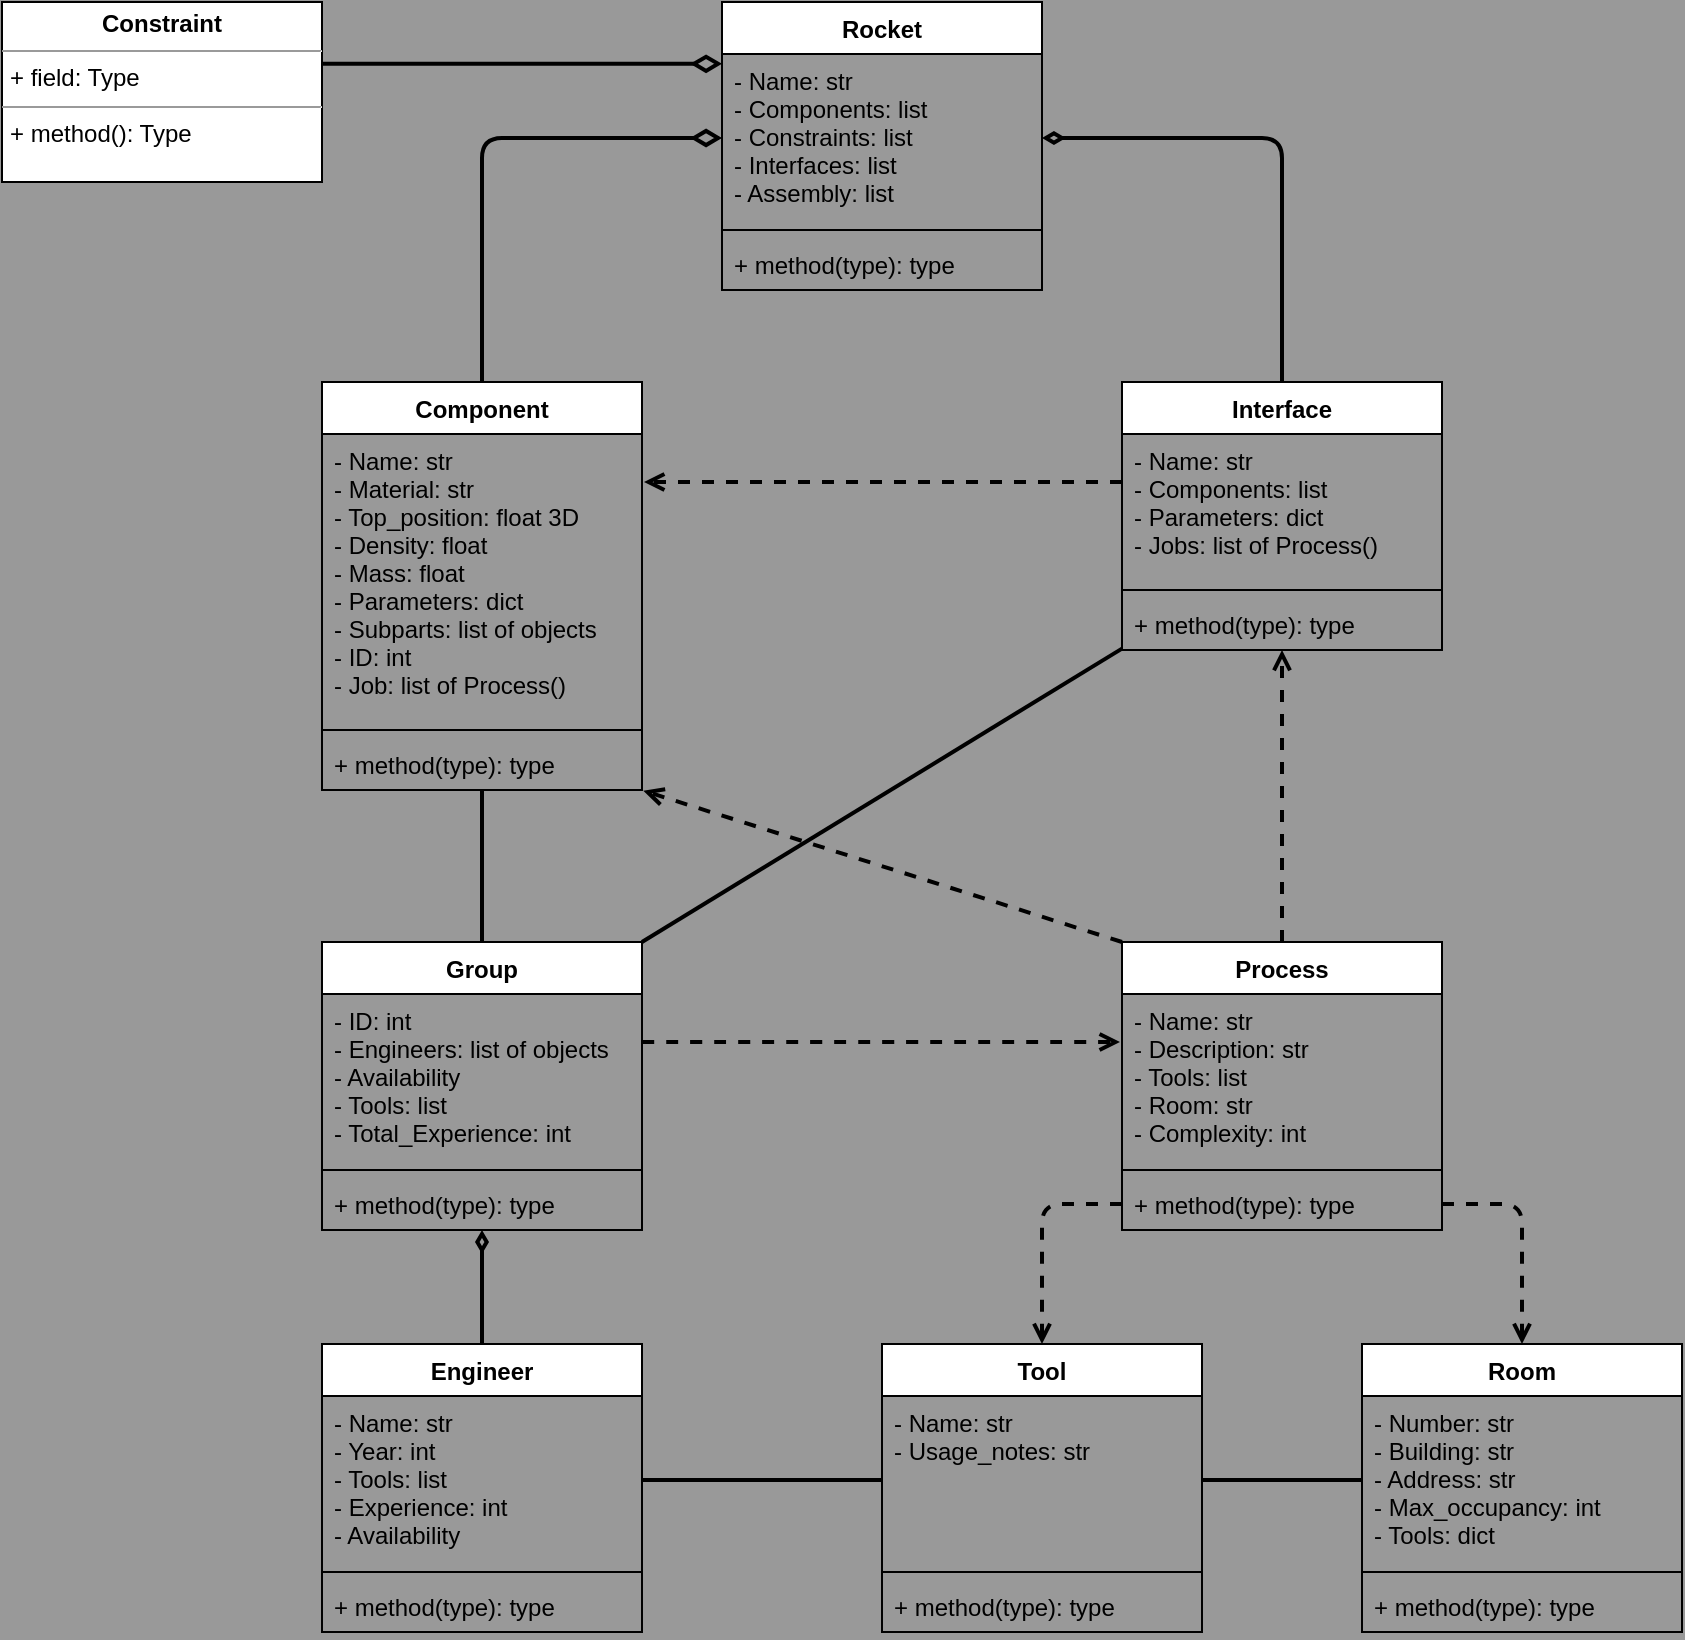 <mxfile>
    <diagram id="C5RBs43oDa-KdzZeNtuy" name="Page-1">
        <mxGraphModel dx="1416" dy="644" grid="1" gridSize="10" guides="1" tooltips="1" connect="1" arrows="1" fold="1" page="1" pageScale="1" pageWidth="4681" pageHeight="3300" background="#999999" math="0" shadow="0">
            <root>
                <mxCell id="WIyWlLk6GJQsqaUBKTNV-0"/>
                <mxCell id="WIyWlLk6GJQsqaUBKTNV-1" parent="WIyWlLk6GJQsqaUBKTNV-0"/>
                <mxCell id="fqcewuSSMCK2G5kB7QlD-0" value="Rocket" style="swimlane;fontStyle=1;align=center;verticalAlign=top;childLayout=stackLayout;horizontal=1;startSize=26;horizontalStack=0;resizeParent=1;resizeParentMax=0;resizeLast=0;collapsible=1;marginBottom=0;" parent="WIyWlLk6GJQsqaUBKTNV-1" vertex="1">
                    <mxGeometry x="920" y="370" width="160" height="144" as="geometry"/>
                </mxCell>
                <mxCell id="fqcewuSSMCK2G5kB7QlD-1" value="- Name: str&#10;- Components: list&#10;- Constraints: list&#10;- Interfaces: list&#10;- Assembly: list" style="text;align=left;verticalAlign=top;spacingLeft=4;spacingRight=4;overflow=hidden;rotatable=0;points=[[0,0.5],[1,0.5]];portConstraint=eastwest;" parent="fqcewuSSMCK2G5kB7QlD-0" vertex="1">
                    <mxGeometry y="26" width="160" height="84" as="geometry"/>
                </mxCell>
                <mxCell id="fqcewuSSMCK2G5kB7QlD-2" value="" style="line;strokeWidth=1;fillColor=none;align=left;verticalAlign=middle;spacingTop=-1;spacingLeft=3;spacingRight=3;rotatable=0;labelPosition=right;points=[];portConstraint=eastwest;" parent="fqcewuSSMCK2G5kB7QlD-0" vertex="1">
                    <mxGeometry y="110" width="160" height="8" as="geometry"/>
                </mxCell>
                <mxCell id="fqcewuSSMCK2G5kB7QlD-3" value="+ method(type): type" style="text;align=left;verticalAlign=top;spacingLeft=4;spacingRight=4;overflow=hidden;rotatable=0;points=[[0,0.5],[1,0.5]];portConstraint=eastwest;" parent="fqcewuSSMCK2G5kB7QlD-0" vertex="1">
                    <mxGeometry y="118" width="160" height="26" as="geometry"/>
                </mxCell>
                <mxCell id="fqcewuSSMCK2G5kB7QlD-42" style="edgeStyle=orthogonalEdgeStyle;rounded=1;orthogonalLoop=1;jettySize=auto;html=1;entryX=0;entryY=0.5;entryDx=0;entryDy=0;endArrow=diamondThin;endFill=0;strokeWidth=2;endSize=10;" parent="WIyWlLk6GJQsqaUBKTNV-1" source="fqcewuSSMCK2G5kB7QlD-13" target="fqcewuSSMCK2G5kB7QlD-1" edge="1">
                    <mxGeometry relative="1" as="geometry"/>
                </mxCell>
                <mxCell id="fqcewuSSMCK2G5kB7QlD-13" value="Component" style="swimlane;fontStyle=1;align=center;verticalAlign=top;childLayout=stackLayout;horizontal=1;startSize=26;horizontalStack=0;resizeParent=1;resizeParentMax=0;resizeLast=0;collapsible=1;marginBottom=0;" parent="WIyWlLk6GJQsqaUBKTNV-1" vertex="1">
                    <mxGeometry x="720" y="560" width="160" height="204" as="geometry"/>
                </mxCell>
                <mxCell id="fqcewuSSMCK2G5kB7QlD-14" value="- Name: str&#10;- Material: str&#10;- Top_position: float 3D&#10;- Density: float&#10;- Mass: float&#10;- Parameters: dict&#10;- Subparts: list of objects&#10;- ID: int&#10;- Job: list of Process()" style="text;strokeColor=none;fillColor=none;align=left;verticalAlign=top;spacingLeft=4;spacingRight=4;overflow=hidden;rotatable=0;points=[[0,0.5],[1,0.5]];portConstraint=eastwest;" parent="fqcewuSSMCK2G5kB7QlD-13" vertex="1">
                    <mxGeometry y="26" width="160" height="144" as="geometry"/>
                </mxCell>
                <mxCell id="fqcewuSSMCK2G5kB7QlD-15" value="" style="line;strokeWidth=1;fillColor=none;align=left;verticalAlign=middle;spacingTop=-1;spacingLeft=3;spacingRight=3;rotatable=0;labelPosition=right;points=[];portConstraint=eastwest;" parent="fqcewuSSMCK2G5kB7QlD-13" vertex="1">
                    <mxGeometry y="170" width="160" height="8" as="geometry"/>
                </mxCell>
                <mxCell id="fqcewuSSMCK2G5kB7QlD-16" value="+ method(type): type" style="text;strokeColor=none;fillColor=none;align=left;verticalAlign=top;spacingLeft=4;spacingRight=4;overflow=hidden;rotatable=0;points=[[0,0.5],[1,0.5]];portConstraint=eastwest;" parent="fqcewuSSMCK2G5kB7QlD-13" vertex="1">
                    <mxGeometry y="178" width="160" height="26" as="geometry"/>
                </mxCell>
                <mxCell id="fqcewuSSMCK2G5kB7QlD-43" style="edgeStyle=orthogonalEdgeStyle;rounded=1;orthogonalLoop=1;jettySize=auto;html=1;entryX=1;entryY=0.5;entryDx=0;entryDy=0;endArrow=diamondThin;endFill=0;strokeWidth=2;" parent="WIyWlLk6GJQsqaUBKTNV-1" source="fqcewuSSMCK2G5kB7QlD-17" target="fqcewuSSMCK2G5kB7QlD-1" edge="1">
                    <mxGeometry relative="1" as="geometry"/>
                </mxCell>
                <mxCell id="fqcewuSSMCK2G5kB7QlD-17" value="Interface" style="swimlane;fontStyle=1;align=center;verticalAlign=top;childLayout=stackLayout;horizontal=1;startSize=26;horizontalStack=0;resizeParent=1;resizeParentMax=0;resizeLast=0;collapsible=1;marginBottom=0;" parent="WIyWlLk6GJQsqaUBKTNV-1" vertex="1">
                    <mxGeometry x="1120" y="560" width="160" height="134" as="geometry"/>
                </mxCell>
                <mxCell id="fqcewuSSMCK2G5kB7QlD-18" value="- Name: str&#10;- Components: list&#10;- Parameters: dict&#10;- Jobs: list of Process()" style="text;strokeColor=none;fillColor=none;align=left;verticalAlign=top;spacingLeft=4;spacingRight=4;overflow=hidden;rotatable=0;points=[[0,0.5],[1,0.5]];portConstraint=eastwest;" parent="fqcewuSSMCK2G5kB7QlD-17" vertex="1">
                    <mxGeometry y="26" width="160" height="74" as="geometry"/>
                </mxCell>
                <mxCell id="fqcewuSSMCK2G5kB7QlD-19" value="" style="line;strokeWidth=1;fillColor=none;align=left;verticalAlign=middle;spacingTop=-1;spacingLeft=3;spacingRight=3;rotatable=0;labelPosition=right;points=[];portConstraint=eastwest;" parent="fqcewuSSMCK2G5kB7QlD-17" vertex="1">
                    <mxGeometry y="100" width="160" height="8" as="geometry"/>
                </mxCell>
                <mxCell id="fqcewuSSMCK2G5kB7QlD-20" value="+ method(type): type" style="text;strokeColor=none;fillColor=none;align=left;verticalAlign=top;spacingLeft=4;spacingRight=4;overflow=hidden;rotatable=0;points=[[0,0.5],[1,0.5]];portConstraint=eastwest;" parent="fqcewuSSMCK2G5kB7QlD-17" vertex="1">
                    <mxGeometry y="108" width="160" height="26" as="geometry"/>
                </mxCell>
                <mxCell id="fqcewuSSMCK2G5kB7QlD-21" value="Engineer" style="swimlane;fontStyle=1;align=center;verticalAlign=top;childLayout=stackLayout;horizontal=1;startSize=26;horizontalStack=0;resizeParent=1;resizeParentMax=0;resizeLast=0;collapsible=1;marginBottom=0;" parent="WIyWlLk6GJQsqaUBKTNV-1" vertex="1">
                    <mxGeometry x="720" y="1041" width="160" height="144" as="geometry"/>
                </mxCell>
                <mxCell id="fqcewuSSMCK2G5kB7QlD-22" value="- Name: str&#10;- Year: int&#10;- Tools: list&#10;- Experience: int&#10;- Availability" style="text;strokeColor=none;fillColor=none;align=left;verticalAlign=top;spacingLeft=4;spacingRight=4;overflow=hidden;rotatable=0;points=[[0,0.5],[1,0.5]];portConstraint=eastwest;" parent="fqcewuSSMCK2G5kB7QlD-21" vertex="1">
                    <mxGeometry y="26" width="160" height="84" as="geometry"/>
                </mxCell>
                <mxCell id="fqcewuSSMCK2G5kB7QlD-23" value="" style="line;strokeWidth=1;fillColor=none;align=left;verticalAlign=middle;spacingTop=-1;spacingLeft=3;spacingRight=3;rotatable=0;labelPosition=right;points=[];portConstraint=eastwest;" parent="fqcewuSSMCK2G5kB7QlD-21" vertex="1">
                    <mxGeometry y="110" width="160" height="8" as="geometry"/>
                </mxCell>
                <mxCell id="fqcewuSSMCK2G5kB7QlD-24" value="+ method(type): type" style="text;strokeColor=none;fillColor=none;align=left;verticalAlign=top;spacingLeft=4;spacingRight=4;overflow=hidden;rotatable=0;points=[[0,0.5],[1,0.5]];portConstraint=eastwest;" parent="fqcewuSSMCK2G5kB7QlD-21" vertex="1">
                    <mxGeometry y="118" width="160" height="26" as="geometry"/>
                </mxCell>
                <mxCell id="fqcewuSSMCK2G5kB7QlD-53" style="edgeStyle=orthogonalEdgeStyle;rounded=1;orthogonalLoop=1;jettySize=auto;html=1;endArrow=diamondThin;endFill=0;strokeWidth=2;exitX=0.5;exitY=0;exitDx=0;exitDy=0;" parent="WIyWlLk6GJQsqaUBKTNV-1" source="fqcewuSSMCK2G5kB7QlD-21" target="fqcewuSSMCK2G5kB7QlD-25" edge="1">
                    <mxGeometry relative="1" as="geometry"/>
                </mxCell>
                <mxCell id="fqcewuSSMCK2G5kB7QlD-56" style="edgeStyle=orthogonalEdgeStyle;rounded=1;orthogonalLoop=1;jettySize=auto;html=1;endArrow=none;endFill=0;strokeWidth=2;" parent="WIyWlLk6GJQsqaUBKTNV-1" source="fqcewuSSMCK2G5kB7QlD-25" edge="1">
                    <mxGeometry relative="1" as="geometry">
                        <mxPoint x="800" y="764" as="targetPoint"/>
                        <Array as="points">
                            <mxPoint x="800" y="764"/>
                        </Array>
                    </mxGeometry>
                </mxCell>
                <mxCell id="fqcewuSSMCK2G5kB7QlD-64" style="edgeStyle=orthogonalEdgeStyle;curved=1;orthogonalLoop=1;jettySize=auto;html=1;endArrow=open;endFill=0;strokeWidth=2;dashed=1;" parent="WIyWlLk6GJQsqaUBKTNV-1" source="fqcewuSSMCK2G5kB7QlD-25" edge="1">
                    <mxGeometry relative="1" as="geometry">
                        <mxPoint x="1119" y="890" as="targetPoint"/>
                        <Array as="points">
                            <mxPoint x="1060" y="890"/>
                            <mxPoint x="1060" y="890"/>
                        </Array>
                    </mxGeometry>
                </mxCell>
                <mxCell id="fqcewuSSMCK2G5kB7QlD-25" value="Group" style="swimlane;fontStyle=1;align=center;verticalAlign=top;childLayout=stackLayout;horizontal=1;startSize=26;horizontalStack=0;resizeParent=1;resizeParentMax=0;resizeLast=0;collapsible=1;marginBottom=0;" parent="WIyWlLk6GJQsqaUBKTNV-1" vertex="1">
                    <mxGeometry x="720" y="840" width="160" height="144" as="geometry"/>
                </mxCell>
                <mxCell id="fqcewuSSMCK2G5kB7QlD-26" value="- ID: int&#10;- Engineers: list of objects&#10;- Availability&#10;- Tools: list&#10;- Total_Experience: int" style="text;strokeColor=none;fillColor=none;align=left;verticalAlign=top;spacingLeft=4;spacingRight=4;overflow=hidden;rotatable=0;points=[[0,0.5],[1,0.5]];portConstraint=eastwest;" parent="fqcewuSSMCK2G5kB7QlD-25" vertex="1">
                    <mxGeometry y="26" width="160" height="84" as="geometry"/>
                </mxCell>
                <mxCell id="fqcewuSSMCK2G5kB7QlD-27" value="" style="line;strokeWidth=1;fillColor=none;align=left;verticalAlign=middle;spacingTop=-1;spacingLeft=3;spacingRight=3;rotatable=0;labelPosition=right;points=[];portConstraint=eastwest;" parent="fqcewuSSMCK2G5kB7QlD-25" vertex="1">
                    <mxGeometry y="110" width="160" height="8" as="geometry"/>
                </mxCell>
                <mxCell id="fqcewuSSMCK2G5kB7QlD-28" value="+ method(type): type" style="text;strokeColor=none;fillColor=none;align=left;verticalAlign=top;spacingLeft=4;spacingRight=4;overflow=hidden;rotatable=0;points=[[0,0.5],[1,0.5]];portConstraint=eastwest;" parent="fqcewuSSMCK2G5kB7QlD-25" vertex="1">
                    <mxGeometry y="118" width="160" height="26" as="geometry"/>
                </mxCell>
                <mxCell id="fqcewuSSMCK2G5kB7QlD-29" value="Tool" style="swimlane;fontStyle=1;align=center;verticalAlign=top;childLayout=stackLayout;horizontal=1;startSize=26;horizontalStack=0;resizeParent=1;resizeParentMax=0;resizeLast=0;collapsible=1;marginBottom=0;" parent="WIyWlLk6GJQsqaUBKTNV-1" vertex="1">
                    <mxGeometry x="1000" y="1041" width="160" height="144" as="geometry"/>
                </mxCell>
                <mxCell id="fqcewuSSMCK2G5kB7QlD-30" value="- Name: str&#10;- Usage_notes: str" style="text;strokeColor=none;fillColor=none;align=left;verticalAlign=top;spacingLeft=4;spacingRight=4;overflow=hidden;rotatable=0;points=[[0,0.5],[1,0.5]];portConstraint=eastwest;" parent="fqcewuSSMCK2G5kB7QlD-29" vertex="1">
                    <mxGeometry y="26" width="160" height="84" as="geometry"/>
                </mxCell>
                <mxCell id="fqcewuSSMCK2G5kB7QlD-31" value="" style="line;strokeWidth=1;fillColor=none;align=left;verticalAlign=middle;spacingTop=-1;spacingLeft=3;spacingRight=3;rotatable=0;labelPosition=right;points=[];portConstraint=eastwest;" parent="fqcewuSSMCK2G5kB7QlD-29" vertex="1">
                    <mxGeometry y="110" width="160" height="8" as="geometry"/>
                </mxCell>
                <mxCell id="fqcewuSSMCK2G5kB7QlD-32" value="+ method(type): type" style="text;strokeColor=none;fillColor=none;align=left;verticalAlign=top;spacingLeft=4;spacingRight=4;overflow=hidden;rotatable=0;points=[[0,0.5],[1,0.5]];portConstraint=eastwest;" parent="fqcewuSSMCK2G5kB7QlD-29" vertex="1">
                    <mxGeometry y="118" width="160" height="26" as="geometry"/>
                </mxCell>
                <mxCell id="fqcewuSSMCK2G5kB7QlD-54" style="edgeStyle=orthogonalEdgeStyle;rounded=1;orthogonalLoop=1;jettySize=auto;html=1;dashed=1;endArrow=open;endFill=0;strokeWidth=2;" parent="WIyWlLk6GJQsqaUBKTNV-1" source="fqcewuSSMCK2G5kB7QlD-33" edge="1">
                    <mxGeometry relative="1" as="geometry">
                        <mxPoint x="1200" y="694" as="targetPoint"/>
                        <Array as="points">
                            <mxPoint x="1200" y="694"/>
                        </Array>
                    </mxGeometry>
                </mxCell>
                <mxCell id="fqcewuSSMCK2G5kB7QlD-33" value="Process" style="swimlane;fontStyle=1;align=center;verticalAlign=top;childLayout=stackLayout;horizontal=1;startSize=26;horizontalStack=0;resizeParent=1;resizeParentMax=0;resizeLast=0;collapsible=1;marginBottom=0;" parent="WIyWlLk6GJQsqaUBKTNV-1" vertex="1">
                    <mxGeometry x="1120" y="840" width="160" height="144" as="geometry"/>
                </mxCell>
                <mxCell id="fqcewuSSMCK2G5kB7QlD-34" value="- Name: str&#10;- Description: str&#10;- Tools: list&#10;- Room: str&#10;- Complexity: int" style="text;strokeColor=none;fillColor=none;align=left;verticalAlign=top;spacingLeft=4;spacingRight=4;overflow=hidden;rotatable=0;points=[[0,0.5],[1,0.5]];portConstraint=eastwest;" parent="fqcewuSSMCK2G5kB7QlD-33" vertex="1">
                    <mxGeometry y="26" width="160" height="84" as="geometry"/>
                </mxCell>
                <mxCell id="fqcewuSSMCK2G5kB7QlD-35" value="" style="line;strokeWidth=1;fillColor=none;align=left;verticalAlign=middle;spacingTop=-1;spacingLeft=3;spacingRight=3;rotatable=0;labelPosition=right;points=[];portConstraint=eastwest;" parent="fqcewuSSMCK2G5kB7QlD-33" vertex="1">
                    <mxGeometry y="110" width="160" height="8" as="geometry"/>
                </mxCell>
                <mxCell id="fqcewuSSMCK2G5kB7QlD-36" value="+ method(type): type" style="text;strokeColor=none;fillColor=none;align=left;verticalAlign=top;spacingLeft=4;spacingRight=4;overflow=hidden;rotatable=0;points=[[0,0.5],[1,0.5]];portConstraint=eastwest;" parent="fqcewuSSMCK2G5kB7QlD-33" vertex="1">
                    <mxGeometry y="118" width="160" height="26" as="geometry"/>
                </mxCell>
                <mxCell id="fqcewuSSMCK2G5kB7QlD-37" value="Room" style="swimlane;fontStyle=1;align=center;verticalAlign=top;childLayout=stackLayout;horizontal=1;startSize=26;horizontalStack=0;resizeParent=1;resizeParentMax=0;resizeLast=0;collapsible=1;marginBottom=0;" parent="WIyWlLk6GJQsqaUBKTNV-1" vertex="1">
                    <mxGeometry x="1240" y="1041" width="160" height="144" as="geometry"/>
                </mxCell>
                <mxCell id="fqcewuSSMCK2G5kB7QlD-38" value="- Number: str&#10;- Building: str&#10;- Address: str&#10;- Max_occupancy: int&#10;- Tools: dict" style="text;strokeColor=none;fillColor=none;align=left;verticalAlign=top;spacingLeft=4;spacingRight=4;overflow=hidden;rotatable=0;points=[[0,0.5],[1,0.5]];portConstraint=eastwest;" parent="fqcewuSSMCK2G5kB7QlD-37" vertex="1">
                    <mxGeometry y="26" width="160" height="84" as="geometry"/>
                </mxCell>
                <mxCell id="fqcewuSSMCK2G5kB7QlD-39" value="" style="line;strokeWidth=1;fillColor=none;align=left;verticalAlign=middle;spacingTop=-1;spacingLeft=3;spacingRight=3;rotatable=0;labelPosition=right;points=[];portConstraint=eastwest;" parent="fqcewuSSMCK2G5kB7QlD-37" vertex="1">
                    <mxGeometry y="110" width="160" height="8" as="geometry"/>
                </mxCell>
                <mxCell id="fqcewuSSMCK2G5kB7QlD-40" value="+ method(type): type" style="text;strokeColor=none;fillColor=none;align=left;verticalAlign=top;spacingLeft=4;spacingRight=4;overflow=hidden;rotatable=0;points=[[0,0.5],[1,0.5]];portConstraint=eastwest;" parent="fqcewuSSMCK2G5kB7QlD-37" vertex="1">
                    <mxGeometry y="118" width="160" height="26" as="geometry"/>
                </mxCell>
                <mxCell id="fqcewuSSMCK2G5kB7QlD-46" style="edgeStyle=orthogonalEdgeStyle;rounded=1;orthogonalLoop=1;jettySize=auto;html=1;endArrow=open;endFill=0;strokeWidth=2;dashed=1;" parent="WIyWlLk6GJQsqaUBKTNV-1" edge="1">
                    <mxGeometry relative="1" as="geometry">
                        <mxPoint x="1120" y="610" as="sourcePoint"/>
                        <mxPoint x="881" y="610" as="targetPoint"/>
                        <Array as="points">
                            <mxPoint x="1120" y="610"/>
                            <mxPoint x="881" y="610"/>
                        </Array>
                    </mxGeometry>
                </mxCell>
                <mxCell id="fqcewuSSMCK2G5kB7QlD-48" style="edgeStyle=orthogonalEdgeStyle;rounded=1;orthogonalLoop=1;jettySize=auto;html=1;entryX=0;entryY=0.5;entryDx=0;entryDy=0;endArrow=none;endFill=0;strokeWidth=2;" parent="WIyWlLk6GJQsqaUBKTNV-1" source="fqcewuSSMCK2G5kB7QlD-22" target="fqcewuSSMCK2G5kB7QlD-30" edge="1">
                    <mxGeometry relative="1" as="geometry"/>
                </mxCell>
                <mxCell id="fqcewuSSMCK2G5kB7QlD-51" style="edgeStyle=orthogonalEdgeStyle;rounded=1;orthogonalLoop=1;jettySize=auto;html=1;entryX=0.5;entryY=0;entryDx=0;entryDy=0;dashed=1;endArrow=open;endFill=0;strokeWidth=2;" parent="WIyWlLk6GJQsqaUBKTNV-1" source="fqcewuSSMCK2G5kB7QlD-36" target="fqcewuSSMCK2G5kB7QlD-29" edge="1">
                    <mxGeometry relative="1" as="geometry"/>
                </mxCell>
                <mxCell id="fqcewuSSMCK2G5kB7QlD-52" style="edgeStyle=orthogonalEdgeStyle;rounded=1;orthogonalLoop=1;jettySize=auto;html=1;entryX=0.5;entryY=0;entryDx=0;entryDy=0;dashed=1;endArrow=open;endFill=0;strokeWidth=2;" parent="WIyWlLk6GJQsqaUBKTNV-1" source="fqcewuSSMCK2G5kB7QlD-36" target="fqcewuSSMCK2G5kB7QlD-37" edge="1">
                    <mxGeometry relative="1" as="geometry"/>
                </mxCell>
                <mxCell id="fqcewuSSMCK2G5kB7QlD-61" value="" style="endArrow=none;html=1;strokeWidth=2;exitX=1;exitY=0;exitDx=0;exitDy=0;entryX=0;entryY=0.974;entryDx=0;entryDy=0;endFill=0;entryPerimeter=0;" parent="WIyWlLk6GJQsqaUBKTNV-1" source="fqcewuSSMCK2G5kB7QlD-25" target="fqcewuSSMCK2G5kB7QlD-20" edge="1">
                    <mxGeometry width="50" height="50" relative="1" as="geometry">
                        <mxPoint x="930" y="788" as="sourcePoint"/>
                        <mxPoint x="980" y="738" as="targetPoint"/>
                    </mxGeometry>
                </mxCell>
                <mxCell id="fqcewuSSMCK2G5kB7QlD-62" value="" style="endArrow=open;html=1;dashed=1;strokeWidth=2;exitX=0;exitY=0;exitDx=0;exitDy=0;entryX=1.004;entryY=1.013;entryDx=0;entryDy=0;endFill=0;entryPerimeter=0;" parent="WIyWlLk6GJQsqaUBKTNV-1" source="fqcewuSSMCK2G5kB7QlD-33" target="fqcewuSSMCK2G5kB7QlD-16" edge="1">
                    <mxGeometry width="50" height="50" relative="1" as="geometry">
                        <mxPoint x="990" y="680" as="sourcePoint"/>
                        <mxPoint x="1040" y="630" as="targetPoint"/>
                    </mxGeometry>
                </mxCell>
                <mxCell id="fqcewuSSMCK2G5kB7QlD-63" style="edgeStyle=orthogonalEdgeStyle;curved=1;orthogonalLoop=1;jettySize=auto;html=1;entryX=1;entryY=0.5;entryDx=0;entryDy=0;endArrow=none;endFill=0;strokeWidth=2;" parent="WIyWlLk6GJQsqaUBKTNV-1" source="fqcewuSSMCK2G5kB7QlD-38" target="fqcewuSSMCK2G5kB7QlD-30" edge="1">
                    <mxGeometry relative="1" as="geometry"/>
                </mxCell>
                <mxCell id="2" style="edgeStyle=orthogonalEdgeStyle;rounded=0;orthogonalLoop=1;jettySize=auto;html=1;entryX=0;entryY=0.058;entryDx=0;entryDy=0;entryPerimeter=0;endArrow=diamondThin;endFill=0;endSize=10;strokeWidth=2;" edge="1" parent="WIyWlLk6GJQsqaUBKTNV-1" source="1" target="fqcewuSSMCK2G5kB7QlD-1">
                    <mxGeometry relative="1" as="geometry">
                        <Array as="points">
                            <mxPoint x="920" y="401"/>
                        </Array>
                    </mxGeometry>
                </mxCell>
                <mxCell id="1" value="&lt;p style=&quot;margin: 0px ; margin-top: 4px ; text-align: center&quot;&gt;&lt;b&gt;Constraint&lt;/b&gt;&lt;/p&gt;&lt;hr size=&quot;1&quot;&gt;&lt;p style=&quot;margin: 0px ; margin-left: 4px&quot;&gt;+ field: Type&lt;/p&gt;&lt;hr size=&quot;1&quot;&gt;&lt;p style=&quot;margin: 0px ; margin-left: 4px&quot;&gt;+ method(): Type&lt;/p&gt;" style="verticalAlign=top;align=left;overflow=fill;fontSize=12;fontFamily=Helvetica;html=1;" vertex="1" parent="WIyWlLk6GJQsqaUBKTNV-1">
                    <mxGeometry x="560" y="370" width="160" height="90" as="geometry"/>
                </mxCell>
            </root>
        </mxGraphModel>
    </diagram>
</mxfile>